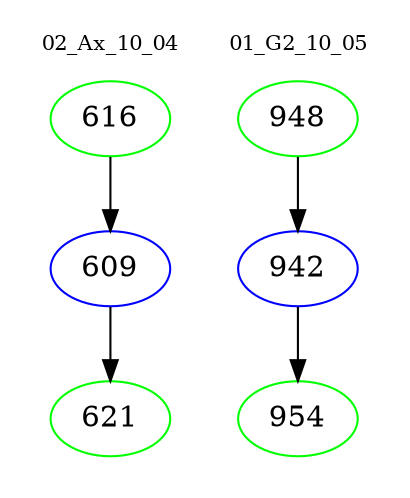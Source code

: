 digraph{
subgraph cluster_0 {
color = white
label = "02_Ax_10_04";
fontsize=10;
T0_616 [label="616", color="green"]
T0_616 -> T0_609 [color="black"]
T0_609 [label="609", color="blue"]
T0_609 -> T0_621 [color="black"]
T0_621 [label="621", color="green"]
}
subgraph cluster_1 {
color = white
label = "01_G2_10_05";
fontsize=10;
T1_948 [label="948", color="green"]
T1_948 -> T1_942 [color="black"]
T1_942 [label="942", color="blue"]
T1_942 -> T1_954 [color="black"]
T1_954 [label="954", color="green"]
}
}
